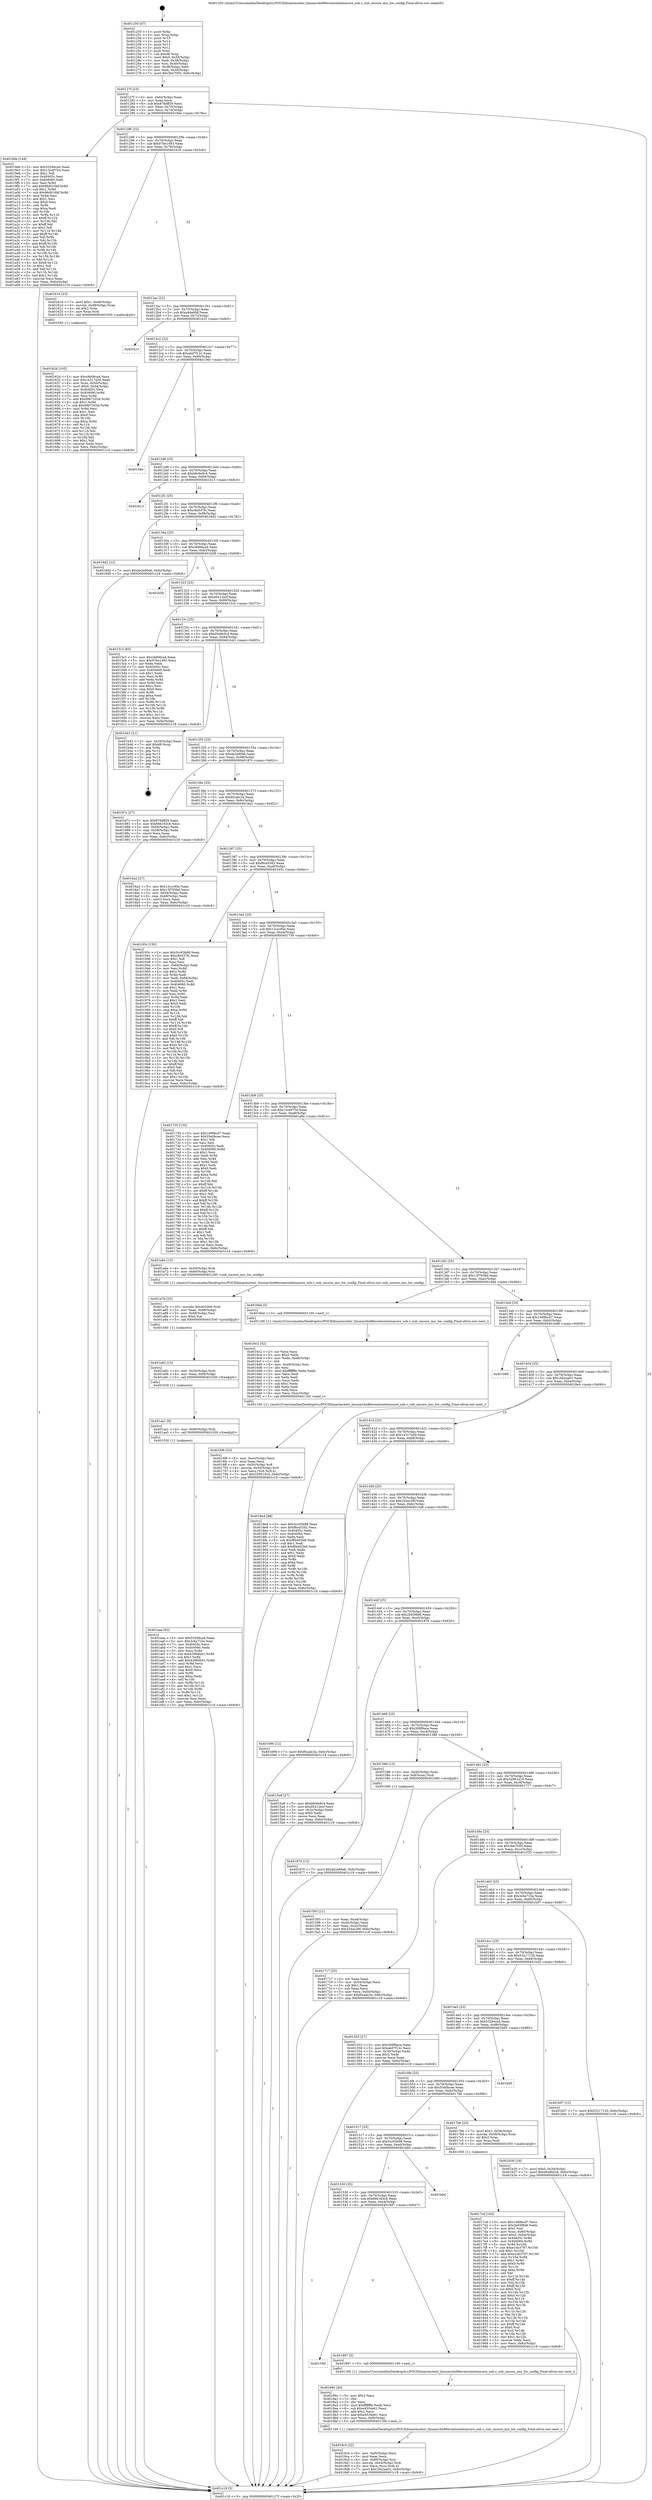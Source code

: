 digraph "0x401250" {
  label = "0x401250 (/mnt/c/Users/mathe/Desktop/tcc/POCII/binaries/extr_linuxarchx86eventsinteluncore_snb.c_snb_uncore_imc_hw_config_Final-ollvm.out::main(0))"
  labelloc = "t"
  node[shape=record]

  Entry [label="",width=0.3,height=0.3,shape=circle,fillcolor=black,style=filled]
  "0x40127f" [label="{
     0x40127f [23]\l
     | [instrs]\l
     &nbsp;&nbsp;0x40127f \<+3\>: mov -0x6c(%rbp),%eax\l
     &nbsp;&nbsp;0x401282 \<+2\>: mov %eax,%ecx\l
     &nbsp;&nbsp;0x401284 \<+6\>: sub $0x878dff29,%ecx\l
     &nbsp;&nbsp;0x40128a \<+3\>: mov %eax,-0x70(%rbp)\l
     &nbsp;&nbsp;0x40128d \<+3\>: mov %ecx,-0x74(%rbp)\l
     &nbsp;&nbsp;0x401290 \<+6\>: je 00000000004019de \<main+0x78e\>\l
  }"]
  "0x4019de" [label="{
     0x4019de [144]\l
     | [instrs]\l
     &nbsp;&nbsp;0x4019de \<+5\>: mov $0x53294ca4,%eax\l
     &nbsp;&nbsp;0x4019e3 \<+5\>: mov $0x13ce9754,%ecx\l
     &nbsp;&nbsp;0x4019e8 \<+2\>: mov $0x1,%dl\l
     &nbsp;&nbsp;0x4019ea \<+7\>: mov 0x40405c,%esi\l
     &nbsp;&nbsp;0x4019f1 \<+7\>: mov 0x404060,%edi\l
     &nbsp;&nbsp;0x4019f8 \<+3\>: mov %esi,%r8d\l
     &nbsp;&nbsp;0x4019fb \<+7\>: add $0x96d016bf,%r8d\l
     &nbsp;&nbsp;0x401a02 \<+4\>: sub $0x1,%r8d\l
     &nbsp;&nbsp;0x401a06 \<+7\>: sub $0x96d016bf,%r8d\l
     &nbsp;&nbsp;0x401a0d \<+4\>: imul %r8d,%esi\l
     &nbsp;&nbsp;0x401a11 \<+3\>: and $0x1,%esi\l
     &nbsp;&nbsp;0x401a14 \<+3\>: cmp $0x0,%esi\l
     &nbsp;&nbsp;0x401a17 \<+4\>: sete %r9b\l
     &nbsp;&nbsp;0x401a1b \<+3\>: cmp $0xa,%edi\l
     &nbsp;&nbsp;0x401a1e \<+4\>: setl %r10b\l
     &nbsp;&nbsp;0x401a22 \<+3\>: mov %r9b,%r11b\l
     &nbsp;&nbsp;0x401a25 \<+4\>: xor $0xff,%r11b\l
     &nbsp;&nbsp;0x401a29 \<+3\>: mov %r10b,%bl\l
     &nbsp;&nbsp;0x401a2c \<+3\>: xor $0xff,%bl\l
     &nbsp;&nbsp;0x401a2f \<+3\>: xor $0x1,%dl\l
     &nbsp;&nbsp;0x401a32 \<+3\>: mov %r11b,%r14b\l
     &nbsp;&nbsp;0x401a35 \<+4\>: and $0xff,%r14b\l
     &nbsp;&nbsp;0x401a39 \<+3\>: and %dl,%r9b\l
     &nbsp;&nbsp;0x401a3c \<+3\>: mov %bl,%r15b\l
     &nbsp;&nbsp;0x401a3f \<+4\>: and $0xff,%r15b\l
     &nbsp;&nbsp;0x401a43 \<+3\>: and %dl,%r10b\l
     &nbsp;&nbsp;0x401a46 \<+3\>: or %r9b,%r14b\l
     &nbsp;&nbsp;0x401a49 \<+3\>: or %r10b,%r15b\l
     &nbsp;&nbsp;0x401a4c \<+3\>: xor %r15b,%r14b\l
     &nbsp;&nbsp;0x401a4f \<+3\>: or %bl,%r11b\l
     &nbsp;&nbsp;0x401a52 \<+4\>: xor $0xff,%r11b\l
     &nbsp;&nbsp;0x401a56 \<+3\>: or $0x1,%dl\l
     &nbsp;&nbsp;0x401a59 \<+3\>: and %dl,%r11b\l
     &nbsp;&nbsp;0x401a5c \<+3\>: or %r11b,%r14b\l
     &nbsp;&nbsp;0x401a5f \<+4\>: test $0x1,%r14b\l
     &nbsp;&nbsp;0x401a63 \<+3\>: cmovne %ecx,%eax\l
     &nbsp;&nbsp;0x401a66 \<+3\>: mov %eax,-0x6c(%rbp)\l
     &nbsp;&nbsp;0x401a69 \<+5\>: jmp 0000000000401c18 \<main+0x9c8\>\l
  }"]
  "0x401296" [label="{
     0x401296 [22]\l
     | [instrs]\l
     &nbsp;&nbsp;0x401296 \<+5\>: jmp 000000000040129b \<main+0x4b\>\l
     &nbsp;&nbsp;0x40129b \<+3\>: mov -0x70(%rbp),%eax\l
     &nbsp;&nbsp;0x40129e \<+5\>: sub $0x97be1493,%eax\l
     &nbsp;&nbsp;0x4012a3 \<+3\>: mov %eax,-0x78(%rbp)\l
     &nbsp;&nbsp;0x4012a6 \<+6\>: je 0000000000401616 \<main+0x3c6\>\l
  }"]
  Exit [label="",width=0.3,height=0.3,shape=circle,fillcolor=black,style=filled,peripheries=2]
  "0x401616" [label="{
     0x401616 [23]\l
     | [instrs]\l
     &nbsp;&nbsp;0x401616 \<+7\>: movl $0x1,-0x48(%rbp)\l
     &nbsp;&nbsp;0x40161d \<+4\>: movslq -0x48(%rbp),%rax\l
     &nbsp;&nbsp;0x401621 \<+4\>: shl $0x2,%rax\l
     &nbsp;&nbsp;0x401625 \<+3\>: mov %rax,%rdi\l
     &nbsp;&nbsp;0x401628 \<+5\>: call 0000000000401050 \<malloc@plt\>\l
     | [calls]\l
     &nbsp;&nbsp;0x401050 \{1\} (unknown)\l
  }"]
  "0x4012ac" [label="{
     0x4012ac [22]\l
     | [instrs]\l
     &nbsp;&nbsp;0x4012ac \<+5\>: jmp 00000000004012b1 \<main+0x61\>\l
     &nbsp;&nbsp;0x4012b1 \<+3\>: mov -0x70(%rbp),%eax\l
     &nbsp;&nbsp;0x4012b4 \<+5\>: sub $0xa4da6f4f,%eax\l
     &nbsp;&nbsp;0x4012b9 \<+3\>: mov %eax,-0x7c(%rbp)\l
     &nbsp;&nbsp;0x4012bc \<+6\>: je 0000000000401b1f \<main+0x8cf\>\l
  }"]
  "0x401aaa" [label="{
     0x401aaa [93]\l
     | [instrs]\l
     &nbsp;&nbsp;0x401aaa \<+5\>: mov $0x53294ca4,%eax\l
     &nbsp;&nbsp;0x401aaf \<+5\>: mov $0x3c6a710a,%esi\l
     &nbsp;&nbsp;0x401ab4 \<+7\>: mov 0x40405c,%ecx\l
     &nbsp;&nbsp;0x401abb \<+7\>: mov 0x404060,%edx\l
     &nbsp;&nbsp;0x401ac2 \<+3\>: mov %ecx,%r8d\l
     &nbsp;&nbsp;0x401ac5 \<+7\>: sub $0x43994b41,%r8d\l
     &nbsp;&nbsp;0x401acc \<+4\>: sub $0x1,%r8d\l
     &nbsp;&nbsp;0x401ad0 \<+7\>: add $0x43994b41,%r8d\l
     &nbsp;&nbsp;0x401ad7 \<+4\>: imul %r8d,%ecx\l
     &nbsp;&nbsp;0x401adb \<+3\>: and $0x1,%ecx\l
     &nbsp;&nbsp;0x401ade \<+3\>: cmp $0x0,%ecx\l
     &nbsp;&nbsp;0x401ae1 \<+4\>: sete %r9b\l
     &nbsp;&nbsp;0x401ae5 \<+3\>: cmp $0xa,%edx\l
     &nbsp;&nbsp;0x401ae8 \<+4\>: setl %r10b\l
     &nbsp;&nbsp;0x401aec \<+3\>: mov %r9b,%r11b\l
     &nbsp;&nbsp;0x401aef \<+3\>: and %r10b,%r11b\l
     &nbsp;&nbsp;0x401af2 \<+3\>: xor %r10b,%r9b\l
     &nbsp;&nbsp;0x401af5 \<+3\>: or %r9b,%r11b\l
     &nbsp;&nbsp;0x401af8 \<+4\>: test $0x1,%r11b\l
     &nbsp;&nbsp;0x401afc \<+3\>: cmovne %esi,%eax\l
     &nbsp;&nbsp;0x401aff \<+3\>: mov %eax,-0x6c(%rbp)\l
     &nbsp;&nbsp;0x401b02 \<+5\>: jmp 0000000000401c18 \<main+0x9c8\>\l
  }"]
  "0x401b1f" [label="{
     0x401b1f\l
  }", style=dashed]
  "0x4012c2" [label="{
     0x4012c2 [22]\l
     | [instrs]\l
     &nbsp;&nbsp;0x4012c2 \<+5\>: jmp 00000000004012c7 \<main+0x77\>\l
     &nbsp;&nbsp;0x4012c7 \<+3\>: mov -0x70(%rbp),%eax\l
     &nbsp;&nbsp;0x4012ca \<+5\>: sub $0xabd7f12c,%eax\l
     &nbsp;&nbsp;0x4012cf \<+3\>: mov %eax,-0x80(%rbp)\l
     &nbsp;&nbsp;0x4012d2 \<+6\>: je 000000000040156e \<main+0x31e\>\l
  }"]
  "0x401aa1" [label="{
     0x401aa1 [9]\l
     | [instrs]\l
     &nbsp;&nbsp;0x401aa1 \<+4\>: mov -0x60(%rbp),%rdi\l
     &nbsp;&nbsp;0x401aa5 \<+5\>: call 0000000000401030 \<free@plt\>\l
     | [calls]\l
     &nbsp;&nbsp;0x401030 \{1\} (unknown)\l
  }"]
  "0x40156e" [label="{
     0x40156e\l
  }", style=dashed]
  "0x4012d8" [label="{
     0x4012d8 [25]\l
     | [instrs]\l
     &nbsp;&nbsp;0x4012d8 \<+5\>: jmp 00000000004012dd \<main+0x8d\>\l
     &nbsp;&nbsp;0x4012dd \<+3\>: mov -0x70(%rbp),%eax\l
     &nbsp;&nbsp;0x4012e0 \<+5\>: sub $0xb8c6e9c4,%eax\l
     &nbsp;&nbsp;0x4012e5 \<+6\>: mov %eax,-0x84(%rbp)\l
     &nbsp;&nbsp;0x4012eb \<+6\>: je 0000000000401b13 \<main+0x8c3\>\l
  }"]
  "0x401a92" [label="{
     0x401a92 [15]\l
     | [instrs]\l
     &nbsp;&nbsp;0x401a92 \<+4\>: mov -0x50(%rbp),%rdi\l
     &nbsp;&nbsp;0x401a96 \<+6\>: mov %eax,-0xf4(%rbp)\l
     &nbsp;&nbsp;0x401a9c \<+5\>: call 0000000000401030 \<free@plt\>\l
     | [calls]\l
     &nbsp;&nbsp;0x401030 \{1\} (unknown)\l
  }"]
  "0x401b13" [label="{
     0x401b13\l
  }", style=dashed]
  "0x4012f1" [label="{
     0x4012f1 [25]\l
     | [instrs]\l
     &nbsp;&nbsp;0x4012f1 \<+5\>: jmp 00000000004012f6 \<main+0xa6\>\l
     &nbsp;&nbsp;0x4012f6 \<+3\>: mov -0x70(%rbp),%eax\l
     &nbsp;&nbsp;0x4012f9 \<+5\>: sub $0xc8a537fc,%eax\l
     &nbsp;&nbsp;0x4012fe \<+6\>: mov %eax,-0x88(%rbp)\l
     &nbsp;&nbsp;0x401304 \<+6\>: je 00000000004019d2 \<main+0x782\>\l
  }"]
  "0x401a7b" [label="{
     0x401a7b [23]\l
     | [instrs]\l
     &nbsp;&nbsp;0x401a7b \<+10\>: movabs $0x4020b6,%rdi\l
     &nbsp;&nbsp;0x401a85 \<+3\>: mov %eax,-0x68(%rbp)\l
     &nbsp;&nbsp;0x401a88 \<+3\>: mov -0x68(%rbp),%esi\l
     &nbsp;&nbsp;0x401a8b \<+2\>: mov $0x0,%al\l
     &nbsp;&nbsp;0x401a8d \<+5\>: call 0000000000401040 \<printf@plt\>\l
     | [calls]\l
     &nbsp;&nbsp;0x401040 \{1\} (unknown)\l
  }"]
  "0x4019d2" [label="{
     0x4019d2 [12]\l
     | [instrs]\l
     &nbsp;&nbsp;0x4019d2 \<+7\>: movl $0xde2e80e6,-0x6c(%rbp)\l
     &nbsp;&nbsp;0x4019d9 \<+5\>: jmp 0000000000401c18 \<main+0x9c8\>\l
  }"]
  "0x40130a" [label="{
     0x40130a [25]\l
     | [instrs]\l
     &nbsp;&nbsp;0x40130a \<+5\>: jmp 000000000040130f \<main+0xbf\>\l
     &nbsp;&nbsp;0x40130f \<+3\>: mov -0x70(%rbp),%eax\l
     &nbsp;&nbsp;0x401312 \<+5\>: sub $0xc9d06ca4,%eax\l
     &nbsp;&nbsp;0x401317 \<+6\>: mov %eax,-0x8c(%rbp)\l
     &nbsp;&nbsp;0x40131d \<+6\>: je 0000000000401b58 \<main+0x908\>\l
  }"]
  "0x4018c4" [label="{
     0x4018c4 [32]\l
     | [instrs]\l
     &nbsp;&nbsp;0x4018c4 \<+6\>: mov -0xf0(%rbp),%ecx\l
     &nbsp;&nbsp;0x4018ca \<+3\>: imul %eax,%ecx\l
     &nbsp;&nbsp;0x4018cd \<+4\>: mov -0x60(%rbp),%rsi\l
     &nbsp;&nbsp;0x4018d1 \<+4\>: movslq -0x64(%rbp),%rdi\l
     &nbsp;&nbsp;0x4018d5 \<+3\>: mov %ecx,(%rsi,%rdi,4)\l
     &nbsp;&nbsp;0x4018d8 \<+7\>: movl $0x1bb2aa01,-0x6c(%rbp)\l
     &nbsp;&nbsp;0x4018df \<+5\>: jmp 0000000000401c18 \<main+0x9c8\>\l
  }"]
  "0x401b58" [label="{
     0x401b58\l
  }", style=dashed]
  "0x401323" [label="{
     0x401323 [25]\l
     | [instrs]\l
     &nbsp;&nbsp;0x401323 \<+5\>: jmp 0000000000401328 \<main+0xd8\>\l
     &nbsp;&nbsp;0x401328 \<+3\>: mov -0x70(%rbp),%eax\l
     &nbsp;&nbsp;0x40132b \<+5\>: sub $0xd5412ecf,%eax\l
     &nbsp;&nbsp;0x401330 \<+6\>: mov %eax,-0x90(%rbp)\l
     &nbsp;&nbsp;0x401336 \<+6\>: je 00000000004015c3 \<main+0x373\>\l
  }"]
  "0x40189c" [label="{
     0x40189c [40]\l
     | [instrs]\l
     &nbsp;&nbsp;0x40189c \<+5\>: mov $0x2,%ecx\l
     &nbsp;&nbsp;0x4018a1 \<+1\>: cltd\l
     &nbsp;&nbsp;0x4018a2 \<+2\>: idiv %ecx\l
     &nbsp;&nbsp;0x4018a4 \<+6\>: imul $0xfffffffe,%edx,%ecx\l
     &nbsp;&nbsp;0x4018aa \<+6\>: sub $0xe4534e61,%ecx\l
     &nbsp;&nbsp;0x4018b0 \<+3\>: add $0x1,%ecx\l
     &nbsp;&nbsp;0x4018b3 \<+6\>: add $0xe4534e61,%ecx\l
     &nbsp;&nbsp;0x4018b9 \<+6\>: mov %ecx,-0xf0(%rbp)\l
     &nbsp;&nbsp;0x4018bf \<+5\>: call 0000000000401160 \<next_i\>\l
     | [calls]\l
     &nbsp;&nbsp;0x401160 \{1\} (/mnt/c/Users/mathe/Desktop/tcc/POCII/binaries/extr_linuxarchx86eventsinteluncore_snb.c_snb_uncore_imc_hw_config_Final-ollvm.out::next_i)\l
  }"]
  "0x4015c3" [label="{
     0x4015c3 [83]\l
     | [instrs]\l
     &nbsp;&nbsp;0x4015c3 \<+5\>: mov $0xc9d06ca4,%eax\l
     &nbsp;&nbsp;0x4015c8 \<+5\>: mov $0x97be1493,%ecx\l
     &nbsp;&nbsp;0x4015cd \<+2\>: xor %edx,%edx\l
     &nbsp;&nbsp;0x4015cf \<+7\>: mov 0x40405c,%esi\l
     &nbsp;&nbsp;0x4015d6 \<+7\>: mov 0x404060,%edi\l
     &nbsp;&nbsp;0x4015dd \<+3\>: sub $0x1,%edx\l
     &nbsp;&nbsp;0x4015e0 \<+3\>: mov %esi,%r8d\l
     &nbsp;&nbsp;0x4015e3 \<+3\>: add %edx,%r8d\l
     &nbsp;&nbsp;0x4015e6 \<+4\>: imul %r8d,%esi\l
     &nbsp;&nbsp;0x4015ea \<+3\>: and $0x1,%esi\l
     &nbsp;&nbsp;0x4015ed \<+3\>: cmp $0x0,%esi\l
     &nbsp;&nbsp;0x4015f0 \<+4\>: sete %r9b\l
     &nbsp;&nbsp;0x4015f4 \<+3\>: cmp $0xa,%edi\l
     &nbsp;&nbsp;0x4015f7 \<+4\>: setl %r10b\l
     &nbsp;&nbsp;0x4015fb \<+3\>: mov %r9b,%r11b\l
     &nbsp;&nbsp;0x4015fe \<+3\>: and %r10b,%r11b\l
     &nbsp;&nbsp;0x401601 \<+3\>: xor %r10b,%r9b\l
     &nbsp;&nbsp;0x401604 \<+3\>: or %r9b,%r11b\l
     &nbsp;&nbsp;0x401607 \<+4\>: test $0x1,%r11b\l
     &nbsp;&nbsp;0x40160b \<+3\>: cmovne %ecx,%eax\l
     &nbsp;&nbsp;0x40160e \<+3\>: mov %eax,-0x6c(%rbp)\l
     &nbsp;&nbsp;0x401611 \<+5\>: jmp 0000000000401c18 \<main+0x9c8\>\l
  }"]
  "0x40133c" [label="{
     0x40133c [25]\l
     | [instrs]\l
     &nbsp;&nbsp;0x40133c \<+5\>: jmp 0000000000401341 \<main+0xf1\>\l
     &nbsp;&nbsp;0x401341 \<+3\>: mov -0x70(%rbp),%eax\l
     &nbsp;&nbsp;0x401344 \<+5\>: sub $0xd5e8b5cd,%eax\l
     &nbsp;&nbsp;0x401349 \<+6\>: mov %eax,-0x94(%rbp)\l
     &nbsp;&nbsp;0x40134f \<+6\>: je 0000000000401b43 \<main+0x8f3\>\l
  }"]
  "0x401549" [label="{
     0x401549\l
  }", style=dashed]
  "0x401b43" [label="{
     0x401b43 [21]\l
     | [instrs]\l
     &nbsp;&nbsp;0x401b43 \<+3\>: mov -0x34(%rbp),%eax\l
     &nbsp;&nbsp;0x401b46 \<+7\>: add $0xd8,%rsp\l
     &nbsp;&nbsp;0x401b4d \<+1\>: pop %rbx\l
     &nbsp;&nbsp;0x401b4e \<+2\>: pop %r12\l
     &nbsp;&nbsp;0x401b50 \<+2\>: pop %r13\l
     &nbsp;&nbsp;0x401b52 \<+2\>: pop %r14\l
     &nbsp;&nbsp;0x401b54 \<+2\>: pop %r15\l
     &nbsp;&nbsp;0x401b56 \<+1\>: pop %rbp\l
     &nbsp;&nbsp;0x401b57 \<+1\>: ret\l
  }"]
  "0x401355" [label="{
     0x401355 [25]\l
     | [instrs]\l
     &nbsp;&nbsp;0x401355 \<+5\>: jmp 000000000040135a \<main+0x10a\>\l
     &nbsp;&nbsp;0x40135a \<+3\>: mov -0x70(%rbp),%eax\l
     &nbsp;&nbsp;0x40135d \<+5\>: sub $0xde2e80e6,%eax\l
     &nbsp;&nbsp;0x401362 \<+6\>: mov %eax,-0x98(%rbp)\l
     &nbsp;&nbsp;0x401368 \<+6\>: je 000000000040187c \<main+0x62c\>\l
  }"]
  "0x401897" [label="{
     0x401897 [5]\l
     | [instrs]\l
     &nbsp;&nbsp;0x401897 \<+5\>: call 0000000000401160 \<next_i\>\l
     | [calls]\l
     &nbsp;&nbsp;0x401160 \{1\} (/mnt/c/Users/mathe/Desktop/tcc/POCII/binaries/extr_linuxarchx86eventsinteluncore_snb.c_snb_uncore_imc_hw_config_Final-ollvm.out::next_i)\l
  }"]
  "0x40187c" [label="{
     0x40187c [27]\l
     | [instrs]\l
     &nbsp;&nbsp;0x40187c \<+5\>: mov $0x878dff29,%eax\l
     &nbsp;&nbsp;0x401881 \<+5\>: mov $0x66b163c8,%ecx\l
     &nbsp;&nbsp;0x401886 \<+3\>: mov -0x64(%rbp),%edx\l
     &nbsp;&nbsp;0x401889 \<+3\>: cmp -0x58(%rbp),%edx\l
     &nbsp;&nbsp;0x40188c \<+3\>: cmovl %ecx,%eax\l
     &nbsp;&nbsp;0x40188f \<+3\>: mov %eax,-0x6c(%rbp)\l
     &nbsp;&nbsp;0x401892 \<+5\>: jmp 0000000000401c18 \<main+0x9c8\>\l
  }"]
  "0x40136e" [label="{
     0x40136e [25]\l
     | [instrs]\l
     &nbsp;&nbsp;0x40136e \<+5\>: jmp 0000000000401373 \<main+0x123\>\l
     &nbsp;&nbsp;0x401373 \<+3\>: mov -0x70(%rbp),%eax\l
     &nbsp;&nbsp;0x401376 \<+5\>: sub $0xf0cadc3a,%eax\l
     &nbsp;&nbsp;0x40137b \<+6\>: mov %eax,-0x9c(%rbp)\l
     &nbsp;&nbsp;0x401381 \<+6\>: je 00000000004016a2 \<main+0x452\>\l
  }"]
  "0x401530" [label="{
     0x401530 [25]\l
     | [instrs]\l
     &nbsp;&nbsp;0x401530 \<+5\>: jmp 0000000000401535 \<main+0x2e5\>\l
     &nbsp;&nbsp;0x401535 \<+3\>: mov -0x70(%rbp),%eax\l
     &nbsp;&nbsp;0x401538 \<+5\>: sub $0x66b163c8,%eax\l
     &nbsp;&nbsp;0x40153d \<+6\>: mov %eax,-0xe4(%rbp)\l
     &nbsp;&nbsp;0x401543 \<+6\>: je 0000000000401897 \<main+0x647\>\l
  }"]
  "0x4016a2" [label="{
     0x4016a2 [27]\l
     | [instrs]\l
     &nbsp;&nbsp;0x4016a2 \<+5\>: mov $0x12ccc95e,%eax\l
     &nbsp;&nbsp;0x4016a7 \<+5\>: mov $0x13f793bd,%ecx\l
     &nbsp;&nbsp;0x4016ac \<+3\>: mov -0x54(%rbp),%edx\l
     &nbsp;&nbsp;0x4016af \<+3\>: cmp -0x48(%rbp),%edx\l
     &nbsp;&nbsp;0x4016b2 \<+3\>: cmovl %ecx,%eax\l
     &nbsp;&nbsp;0x4016b5 \<+3\>: mov %eax,-0x6c(%rbp)\l
     &nbsp;&nbsp;0x4016b8 \<+5\>: jmp 0000000000401c18 \<main+0x9c8\>\l
  }"]
  "0x401387" [label="{
     0x401387 [25]\l
     | [instrs]\l
     &nbsp;&nbsp;0x401387 \<+5\>: jmp 000000000040138c \<main+0x13c\>\l
     &nbsp;&nbsp;0x40138c \<+3\>: mov -0x70(%rbp),%eax\l
     &nbsp;&nbsp;0x40138f \<+5\>: sub $0xf6ca5262,%eax\l
     &nbsp;&nbsp;0x401394 \<+6\>: mov %eax,-0xa0(%rbp)\l
     &nbsp;&nbsp;0x40139a \<+6\>: je 000000000040193c \<main+0x6ec\>\l
  }"]
  "0x401bb4" [label="{
     0x401bb4\l
  }", style=dashed]
  "0x40193c" [label="{
     0x40193c [150]\l
     | [instrs]\l
     &nbsp;&nbsp;0x40193c \<+5\>: mov $0x5cc03b98,%eax\l
     &nbsp;&nbsp;0x401941 \<+5\>: mov $0xc8a537fc,%ecx\l
     &nbsp;&nbsp;0x401946 \<+2\>: mov $0x1,%dl\l
     &nbsp;&nbsp;0x401948 \<+2\>: xor %esi,%esi\l
     &nbsp;&nbsp;0x40194a \<+3\>: mov -0x64(%rbp),%edi\l
     &nbsp;&nbsp;0x40194d \<+3\>: mov %esi,%r8d\l
     &nbsp;&nbsp;0x401950 \<+4\>: sub $0x1,%r8d\l
     &nbsp;&nbsp;0x401954 \<+3\>: sub %r8d,%edi\l
     &nbsp;&nbsp;0x401957 \<+3\>: mov %edi,-0x64(%rbp)\l
     &nbsp;&nbsp;0x40195a \<+7\>: mov 0x40405c,%edi\l
     &nbsp;&nbsp;0x401961 \<+8\>: mov 0x404060,%r8d\l
     &nbsp;&nbsp;0x401969 \<+3\>: sub $0x1,%esi\l
     &nbsp;&nbsp;0x40196c \<+3\>: mov %edi,%r9d\l
     &nbsp;&nbsp;0x40196f \<+3\>: add %esi,%r9d\l
     &nbsp;&nbsp;0x401972 \<+4\>: imul %r9d,%edi\l
     &nbsp;&nbsp;0x401976 \<+3\>: and $0x1,%edi\l
     &nbsp;&nbsp;0x401979 \<+3\>: cmp $0x0,%edi\l
     &nbsp;&nbsp;0x40197c \<+4\>: sete %r10b\l
     &nbsp;&nbsp;0x401980 \<+4\>: cmp $0xa,%r8d\l
     &nbsp;&nbsp;0x401984 \<+4\>: setl %r11b\l
     &nbsp;&nbsp;0x401988 \<+3\>: mov %r10b,%bl\l
     &nbsp;&nbsp;0x40198b \<+3\>: xor $0xff,%bl\l
     &nbsp;&nbsp;0x40198e \<+3\>: mov %r11b,%r14b\l
     &nbsp;&nbsp;0x401991 \<+4\>: xor $0xff,%r14b\l
     &nbsp;&nbsp;0x401995 \<+3\>: xor $0x0,%dl\l
     &nbsp;&nbsp;0x401998 \<+3\>: mov %bl,%r15b\l
     &nbsp;&nbsp;0x40199b \<+4\>: and $0x0,%r15b\l
     &nbsp;&nbsp;0x40199f \<+3\>: and %dl,%r10b\l
     &nbsp;&nbsp;0x4019a2 \<+3\>: mov %r14b,%r12b\l
     &nbsp;&nbsp;0x4019a5 \<+4\>: and $0x0,%r12b\l
     &nbsp;&nbsp;0x4019a9 \<+3\>: and %dl,%r11b\l
     &nbsp;&nbsp;0x4019ac \<+3\>: or %r10b,%r15b\l
     &nbsp;&nbsp;0x4019af \<+3\>: or %r11b,%r12b\l
     &nbsp;&nbsp;0x4019b2 \<+3\>: xor %r12b,%r15b\l
     &nbsp;&nbsp;0x4019b5 \<+3\>: or %r14b,%bl\l
     &nbsp;&nbsp;0x4019b8 \<+3\>: xor $0xff,%bl\l
     &nbsp;&nbsp;0x4019bb \<+3\>: or $0x0,%dl\l
     &nbsp;&nbsp;0x4019be \<+2\>: and %dl,%bl\l
     &nbsp;&nbsp;0x4019c0 \<+3\>: or %bl,%r15b\l
     &nbsp;&nbsp;0x4019c3 \<+4\>: test $0x1,%r15b\l
     &nbsp;&nbsp;0x4019c7 \<+3\>: cmovne %ecx,%eax\l
     &nbsp;&nbsp;0x4019ca \<+3\>: mov %eax,-0x6c(%rbp)\l
     &nbsp;&nbsp;0x4019cd \<+5\>: jmp 0000000000401c18 \<main+0x9c8\>\l
  }"]
  "0x4013a0" [label="{
     0x4013a0 [25]\l
     | [instrs]\l
     &nbsp;&nbsp;0x4013a0 \<+5\>: jmp 00000000004013a5 \<main+0x155\>\l
     &nbsp;&nbsp;0x4013a5 \<+3\>: mov -0x70(%rbp),%eax\l
     &nbsp;&nbsp;0x4013a8 \<+5\>: sub $0x12ccc95e,%eax\l
     &nbsp;&nbsp;0x4013ad \<+6\>: mov %eax,-0xa4(%rbp)\l
     &nbsp;&nbsp;0x4013b3 \<+6\>: je 0000000000401730 \<main+0x4e0\>\l
  }"]
  "0x4017cd" [label="{
     0x4017cd [163]\l
     | [instrs]\l
     &nbsp;&nbsp;0x4017cd \<+5\>: mov $0x1499bcd7,%ecx\l
     &nbsp;&nbsp;0x4017d2 \<+5\>: mov $0x2b93f9d6,%edx\l
     &nbsp;&nbsp;0x4017d7 \<+3\>: mov $0x1,%sil\l
     &nbsp;&nbsp;0x4017da \<+4\>: mov %rax,-0x60(%rbp)\l
     &nbsp;&nbsp;0x4017de \<+7\>: movl $0x0,-0x64(%rbp)\l
     &nbsp;&nbsp;0x4017e5 \<+8\>: mov 0x40405c,%r8d\l
     &nbsp;&nbsp;0x4017ed \<+8\>: mov 0x404060,%r9d\l
     &nbsp;&nbsp;0x4017f5 \<+3\>: mov %r8d,%r10d\l
     &nbsp;&nbsp;0x4017f8 \<+7\>: sub $0xe1eb3797,%r10d\l
     &nbsp;&nbsp;0x4017ff \<+4\>: sub $0x1,%r10d\l
     &nbsp;&nbsp;0x401803 \<+7\>: add $0xe1eb3797,%r10d\l
     &nbsp;&nbsp;0x40180a \<+4\>: imul %r10d,%r8d\l
     &nbsp;&nbsp;0x40180e \<+4\>: and $0x1,%r8d\l
     &nbsp;&nbsp;0x401812 \<+4\>: cmp $0x0,%r8d\l
     &nbsp;&nbsp;0x401816 \<+4\>: sete %r11b\l
     &nbsp;&nbsp;0x40181a \<+4\>: cmp $0xa,%r9d\l
     &nbsp;&nbsp;0x40181e \<+3\>: setl %bl\l
     &nbsp;&nbsp;0x401821 \<+3\>: mov %r11b,%r14b\l
     &nbsp;&nbsp;0x401824 \<+4\>: xor $0xff,%r14b\l
     &nbsp;&nbsp;0x401828 \<+3\>: mov %bl,%r15b\l
     &nbsp;&nbsp;0x40182b \<+4\>: xor $0xff,%r15b\l
     &nbsp;&nbsp;0x40182f \<+4\>: xor $0x0,%sil\l
     &nbsp;&nbsp;0x401833 \<+3\>: mov %r14b,%r12b\l
     &nbsp;&nbsp;0x401836 \<+4\>: and $0x0,%r12b\l
     &nbsp;&nbsp;0x40183a \<+3\>: and %sil,%r11b\l
     &nbsp;&nbsp;0x40183d \<+3\>: mov %r15b,%r13b\l
     &nbsp;&nbsp;0x401840 \<+4\>: and $0x0,%r13b\l
     &nbsp;&nbsp;0x401844 \<+3\>: and %sil,%bl\l
     &nbsp;&nbsp;0x401847 \<+3\>: or %r11b,%r12b\l
     &nbsp;&nbsp;0x40184a \<+3\>: or %bl,%r13b\l
     &nbsp;&nbsp;0x40184d \<+3\>: xor %r13b,%r12b\l
     &nbsp;&nbsp;0x401850 \<+3\>: or %r15b,%r14b\l
     &nbsp;&nbsp;0x401853 \<+4\>: xor $0xff,%r14b\l
     &nbsp;&nbsp;0x401857 \<+4\>: or $0x0,%sil\l
     &nbsp;&nbsp;0x40185b \<+3\>: and %sil,%r14b\l
     &nbsp;&nbsp;0x40185e \<+3\>: or %r14b,%r12b\l
     &nbsp;&nbsp;0x401861 \<+4\>: test $0x1,%r12b\l
     &nbsp;&nbsp;0x401865 \<+3\>: cmovne %edx,%ecx\l
     &nbsp;&nbsp;0x401868 \<+3\>: mov %ecx,-0x6c(%rbp)\l
     &nbsp;&nbsp;0x40186b \<+5\>: jmp 0000000000401c18 \<main+0x9c8\>\l
  }"]
  "0x401730" [label="{
     0x401730 [134]\l
     | [instrs]\l
     &nbsp;&nbsp;0x401730 \<+5\>: mov $0x1499bcd7,%eax\l
     &nbsp;&nbsp;0x401735 \<+5\>: mov $0x55e0bcee,%ecx\l
     &nbsp;&nbsp;0x40173a \<+2\>: mov $0x1,%dl\l
     &nbsp;&nbsp;0x40173c \<+2\>: xor %esi,%esi\l
     &nbsp;&nbsp;0x40173e \<+7\>: mov 0x40405c,%edi\l
     &nbsp;&nbsp;0x401745 \<+8\>: mov 0x404060,%r8d\l
     &nbsp;&nbsp;0x40174d \<+3\>: sub $0x1,%esi\l
     &nbsp;&nbsp;0x401750 \<+3\>: mov %edi,%r9d\l
     &nbsp;&nbsp;0x401753 \<+3\>: add %esi,%r9d\l
     &nbsp;&nbsp;0x401756 \<+4\>: imul %r9d,%edi\l
     &nbsp;&nbsp;0x40175a \<+3\>: and $0x1,%edi\l
     &nbsp;&nbsp;0x40175d \<+3\>: cmp $0x0,%edi\l
     &nbsp;&nbsp;0x401760 \<+4\>: sete %r10b\l
     &nbsp;&nbsp;0x401764 \<+4\>: cmp $0xa,%r8d\l
     &nbsp;&nbsp;0x401768 \<+4\>: setl %r11b\l
     &nbsp;&nbsp;0x40176c \<+3\>: mov %r10b,%bl\l
     &nbsp;&nbsp;0x40176f \<+3\>: xor $0xff,%bl\l
     &nbsp;&nbsp;0x401772 \<+3\>: mov %r11b,%r14b\l
     &nbsp;&nbsp;0x401775 \<+4\>: xor $0xff,%r14b\l
     &nbsp;&nbsp;0x401779 \<+3\>: xor $0x1,%dl\l
     &nbsp;&nbsp;0x40177c \<+3\>: mov %bl,%r15b\l
     &nbsp;&nbsp;0x40177f \<+4\>: and $0xff,%r15b\l
     &nbsp;&nbsp;0x401783 \<+3\>: and %dl,%r10b\l
     &nbsp;&nbsp;0x401786 \<+3\>: mov %r14b,%r12b\l
     &nbsp;&nbsp;0x401789 \<+4\>: and $0xff,%r12b\l
     &nbsp;&nbsp;0x40178d \<+3\>: and %dl,%r11b\l
     &nbsp;&nbsp;0x401790 \<+3\>: or %r10b,%r15b\l
     &nbsp;&nbsp;0x401793 \<+3\>: or %r11b,%r12b\l
     &nbsp;&nbsp;0x401796 \<+3\>: xor %r12b,%r15b\l
     &nbsp;&nbsp;0x401799 \<+3\>: or %r14b,%bl\l
     &nbsp;&nbsp;0x40179c \<+3\>: xor $0xff,%bl\l
     &nbsp;&nbsp;0x40179f \<+3\>: or $0x1,%dl\l
     &nbsp;&nbsp;0x4017a2 \<+2\>: and %dl,%bl\l
     &nbsp;&nbsp;0x4017a4 \<+3\>: or %bl,%r15b\l
     &nbsp;&nbsp;0x4017a7 \<+4\>: test $0x1,%r15b\l
     &nbsp;&nbsp;0x4017ab \<+3\>: cmovne %ecx,%eax\l
     &nbsp;&nbsp;0x4017ae \<+3\>: mov %eax,-0x6c(%rbp)\l
     &nbsp;&nbsp;0x4017b1 \<+5\>: jmp 0000000000401c18 \<main+0x9c8\>\l
  }"]
  "0x4013b9" [label="{
     0x4013b9 [25]\l
     | [instrs]\l
     &nbsp;&nbsp;0x4013b9 \<+5\>: jmp 00000000004013be \<main+0x16e\>\l
     &nbsp;&nbsp;0x4013be \<+3\>: mov -0x70(%rbp),%eax\l
     &nbsp;&nbsp;0x4013c1 \<+5\>: sub $0x13ce9754,%eax\l
     &nbsp;&nbsp;0x4013c6 \<+6\>: mov %eax,-0xa8(%rbp)\l
     &nbsp;&nbsp;0x4013cc \<+6\>: je 0000000000401a6e \<main+0x81e\>\l
  }"]
  "0x401517" [label="{
     0x401517 [25]\l
     | [instrs]\l
     &nbsp;&nbsp;0x401517 \<+5\>: jmp 000000000040151c \<main+0x2cc\>\l
     &nbsp;&nbsp;0x40151c \<+3\>: mov -0x70(%rbp),%eax\l
     &nbsp;&nbsp;0x40151f \<+5\>: sub $0x5cc03b98,%eax\l
     &nbsp;&nbsp;0x401524 \<+6\>: mov %eax,-0xe0(%rbp)\l
     &nbsp;&nbsp;0x40152a \<+6\>: je 0000000000401bb4 \<main+0x964\>\l
  }"]
  "0x401a6e" [label="{
     0x401a6e [13]\l
     | [instrs]\l
     &nbsp;&nbsp;0x401a6e \<+4\>: mov -0x50(%rbp),%rdi\l
     &nbsp;&nbsp;0x401a72 \<+4\>: mov -0x60(%rbp),%rsi\l
     &nbsp;&nbsp;0x401a76 \<+5\>: call 0000000000401240 \<snb_uncore_imc_hw_config\>\l
     | [calls]\l
     &nbsp;&nbsp;0x401240 \{1\} (/mnt/c/Users/mathe/Desktop/tcc/POCII/binaries/extr_linuxarchx86eventsinteluncore_snb.c_snb_uncore_imc_hw_config_Final-ollvm.out::snb_uncore_imc_hw_config)\l
  }"]
  "0x4013d2" [label="{
     0x4013d2 [25]\l
     | [instrs]\l
     &nbsp;&nbsp;0x4013d2 \<+5\>: jmp 00000000004013d7 \<main+0x187\>\l
     &nbsp;&nbsp;0x4013d7 \<+3\>: mov -0x70(%rbp),%eax\l
     &nbsp;&nbsp;0x4013da \<+5\>: sub $0x13f793bd,%eax\l
     &nbsp;&nbsp;0x4013df \<+6\>: mov %eax,-0xac(%rbp)\l
     &nbsp;&nbsp;0x4013e5 \<+6\>: je 00000000004016bd \<main+0x46d\>\l
  }"]
  "0x4017b6" [label="{
     0x4017b6 [23]\l
     | [instrs]\l
     &nbsp;&nbsp;0x4017b6 \<+7\>: movl $0x1,-0x58(%rbp)\l
     &nbsp;&nbsp;0x4017bd \<+4\>: movslq -0x58(%rbp),%rax\l
     &nbsp;&nbsp;0x4017c1 \<+4\>: shl $0x2,%rax\l
     &nbsp;&nbsp;0x4017c5 \<+3\>: mov %rax,%rdi\l
     &nbsp;&nbsp;0x4017c8 \<+5\>: call 0000000000401050 \<malloc@plt\>\l
     | [calls]\l
     &nbsp;&nbsp;0x401050 \{1\} (unknown)\l
  }"]
  "0x4016bd" [label="{
     0x4016bd [5]\l
     | [instrs]\l
     &nbsp;&nbsp;0x4016bd \<+5\>: call 0000000000401160 \<next_i\>\l
     | [calls]\l
     &nbsp;&nbsp;0x401160 \{1\} (/mnt/c/Users/mathe/Desktop/tcc/POCII/binaries/extr_linuxarchx86eventsinteluncore_snb.c_snb_uncore_imc_hw_config_Final-ollvm.out::next_i)\l
  }"]
  "0x4013eb" [label="{
     0x4013eb [25]\l
     | [instrs]\l
     &nbsp;&nbsp;0x4013eb \<+5\>: jmp 00000000004013f0 \<main+0x1a0\>\l
     &nbsp;&nbsp;0x4013f0 \<+3\>: mov -0x70(%rbp),%eax\l
     &nbsp;&nbsp;0x4013f3 \<+5\>: sub $0x1499bcd7,%eax\l
     &nbsp;&nbsp;0x4013f8 \<+6\>: mov %eax,-0xb0(%rbp)\l
     &nbsp;&nbsp;0x4013fe \<+6\>: je 0000000000401b86 \<main+0x936\>\l
  }"]
  "0x4014fe" [label="{
     0x4014fe [25]\l
     | [instrs]\l
     &nbsp;&nbsp;0x4014fe \<+5\>: jmp 0000000000401503 \<main+0x2b3\>\l
     &nbsp;&nbsp;0x401503 \<+3\>: mov -0x70(%rbp),%eax\l
     &nbsp;&nbsp;0x401506 \<+5\>: sub $0x55e0bcee,%eax\l
     &nbsp;&nbsp;0x40150b \<+6\>: mov %eax,-0xdc(%rbp)\l
     &nbsp;&nbsp;0x401511 \<+6\>: je 00000000004017b6 \<main+0x566\>\l
  }"]
  "0x401b86" [label="{
     0x401b86\l
  }", style=dashed]
  "0x401404" [label="{
     0x401404 [25]\l
     | [instrs]\l
     &nbsp;&nbsp;0x401404 \<+5\>: jmp 0000000000401409 \<main+0x1b9\>\l
     &nbsp;&nbsp;0x401409 \<+3\>: mov -0x70(%rbp),%eax\l
     &nbsp;&nbsp;0x40140c \<+5\>: sub $0x1bb2aa01,%eax\l
     &nbsp;&nbsp;0x401411 \<+6\>: mov %eax,-0xb4(%rbp)\l
     &nbsp;&nbsp;0x401417 \<+6\>: je 00000000004018e4 \<main+0x694\>\l
  }"]
  "0x401bd5" [label="{
     0x401bd5\l
  }", style=dashed]
  "0x4018e4" [label="{
     0x4018e4 [88]\l
     | [instrs]\l
     &nbsp;&nbsp;0x4018e4 \<+5\>: mov $0x5cc03b98,%eax\l
     &nbsp;&nbsp;0x4018e9 \<+5\>: mov $0xf6ca5262,%ecx\l
     &nbsp;&nbsp;0x4018ee \<+7\>: mov 0x40405c,%edx\l
     &nbsp;&nbsp;0x4018f5 \<+7\>: mov 0x404060,%esi\l
     &nbsp;&nbsp;0x4018fc \<+2\>: mov %edx,%edi\l
     &nbsp;&nbsp;0x4018fe \<+6\>: sub $0xf6b402b8,%edi\l
     &nbsp;&nbsp;0x401904 \<+3\>: sub $0x1,%edi\l
     &nbsp;&nbsp;0x401907 \<+6\>: add $0xf6b402b8,%edi\l
     &nbsp;&nbsp;0x40190d \<+3\>: imul %edi,%edx\l
     &nbsp;&nbsp;0x401910 \<+3\>: and $0x1,%edx\l
     &nbsp;&nbsp;0x401913 \<+3\>: cmp $0x0,%edx\l
     &nbsp;&nbsp;0x401916 \<+4\>: sete %r8b\l
     &nbsp;&nbsp;0x40191a \<+3\>: cmp $0xa,%esi\l
     &nbsp;&nbsp;0x40191d \<+4\>: setl %r9b\l
     &nbsp;&nbsp;0x401921 \<+3\>: mov %r8b,%r10b\l
     &nbsp;&nbsp;0x401924 \<+3\>: and %r9b,%r10b\l
     &nbsp;&nbsp;0x401927 \<+3\>: xor %r9b,%r8b\l
     &nbsp;&nbsp;0x40192a \<+3\>: or %r8b,%r10b\l
     &nbsp;&nbsp;0x40192d \<+4\>: test $0x1,%r10b\l
     &nbsp;&nbsp;0x401931 \<+3\>: cmovne %ecx,%eax\l
     &nbsp;&nbsp;0x401934 \<+3\>: mov %eax,-0x6c(%rbp)\l
     &nbsp;&nbsp;0x401937 \<+5\>: jmp 0000000000401c18 \<main+0x9c8\>\l
  }"]
  "0x40141d" [label="{
     0x40141d [25]\l
     | [instrs]\l
     &nbsp;&nbsp;0x40141d \<+5\>: jmp 0000000000401422 \<main+0x1d2\>\l
     &nbsp;&nbsp;0x401422 \<+3\>: mov -0x70(%rbp),%eax\l
     &nbsp;&nbsp;0x401425 \<+5\>: sub $0x1e317a29,%eax\l
     &nbsp;&nbsp;0x40142a \<+6\>: mov %eax,-0xb8(%rbp)\l
     &nbsp;&nbsp;0x401430 \<+6\>: je 0000000000401696 \<main+0x446\>\l
  }"]
  "0x4014e5" [label="{
     0x4014e5 [25]\l
     | [instrs]\l
     &nbsp;&nbsp;0x4014e5 \<+5\>: jmp 00000000004014ea \<main+0x29a\>\l
     &nbsp;&nbsp;0x4014ea \<+3\>: mov -0x70(%rbp),%eax\l
     &nbsp;&nbsp;0x4014ed \<+5\>: sub $0x53294ca4,%eax\l
     &nbsp;&nbsp;0x4014f2 \<+6\>: mov %eax,-0xd8(%rbp)\l
     &nbsp;&nbsp;0x4014f8 \<+6\>: je 0000000000401bd5 \<main+0x985\>\l
  }"]
  "0x401696" [label="{
     0x401696 [12]\l
     | [instrs]\l
     &nbsp;&nbsp;0x401696 \<+7\>: movl $0xf0cadc3a,-0x6c(%rbp)\l
     &nbsp;&nbsp;0x40169d \<+5\>: jmp 0000000000401c18 \<main+0x9c8\>\l
  }"]
  "0x401436" [label="{
     0x401436 [25]\l
     | [instrs]\l
     &nbsp;&nbsp;0x401436 \<+5\>: jmp 000000000040143b \<main+0x1eb\>\l
     &nbsp;&nbsp;0x40143b \<+3\>: mov -0x70(%rbp),%eax\l
     &nbsp;&nbsp;0x40143e \<+5\>: sub $0x254ac39f,%eax\l
     &nbsp;&nbsp;0x401443 \<+6\>: mov %eax,-0xbc(%rbp)\l
     &nbsp;&nbsp;0x401449 \<+6\>: je 00000000004015a8 \<main+0x358\>\l
  }"]
  "0x401b30" [label="{
     0x401b30 [19]\l
     | [instrs]\l
     &nbsp;&nbsp;0x401b30 \<+7\>: movl $0x0,-0x34(%rbp)\l
     &nbsp;&nbsp;0x401b37 \<+7\>: movl $0xd5e8b5cd,-0x6c(%rbp)\l
     &nbsp;&nbsp;0x401b3e \<+5\>: jmp 0000000000401c18 \<main+0x9c8\>\l
  }"]
  "0x4015a8" [label="{
     0x4015a8 [27]\l
     | [instrs]\l
     &nbsp;&nbsp;0x4015a8 \<+5\>: mov $0xb8c6e9c4,%eax\l
     &nbsp;&nbsp;0x4015ad \<+5\>: mov $0xd5412ecf,%ecx\l
     &nbsp;&nbsp;0x4015b2 \<+3\>: mov -0x2c(%rbp),%edx\l
     &nbsp;&nbsp;0x4015b5 \<+3\>: cmp $0x0,%edx\l
     &nbsp;&nbsp;0x4015b8 \<+3\>: cmove %ecx,%eax\l
     &nbsp;&nbsp;0x4015bb \<+3\>: mov %eax,-0x6c(%rbp)\l
     &nbsp;&nbsp;0x4015be \<+5\>: jmp 0000000000401c18 \<main+0x9c8\>\l
  }"]
  "0x40144f" [label="{
     0x40144f [25]\l
     | [instrs]\l
     &nbsp;&nbsp;0x40144f \<+5\>: jmp 0000000000401454 \<main+0x204\>\l
     &nbsp;&nbsp;0x401454 \<+3\>: mov -0x70(%rbp),%eax\l
     &nbsp;&nbsp;0x401457 \<+5\>: sub $0x2b93f9d6,%eax\l
     &nbsp;&nbsp;0x40145c \<+6\>: mov %eax,-0xc0(%rbp)\l
     &nbsp;&nbsp;0x401462 \<+6\>: je 0000000000401870 \<main+0x620\>\l
  }"]
  "0x4014cc" [label="{
     0x4014cc [25]\l
     | [instrs]\l
     &nbsp;&nbsp;0x4014cc \<+5\>: jmp 00000000004014d1 \<main+0x281\>\l
     &nbsp;&nbsp;0x4014d1 \<+3\>: mov -0x70(%rbp),%eax\l
     &nbsp;&nbsp;0x4014d4 \<+5\>: sub $0x53217120,%eax\l
     &nbsp;&nbsp;0x4014d9 \<+6\>: mov %eax,-0xd4(%rbp)\l
     &nbsp;&nbsp;0x4014df \<+6\>: je 0000000000401b30 \<main+0x8e0\>\l
  }"]
  "0x401870" [label="{
     0x401870 [12]\l
     | [instrs]\l
     &nbsp;&nbsp;0x401870 \<+7\>: movl $0xde2e80e6,-0x6c(%rbp)\l
     &nbsp;&nbsp;0x401877 \<+5\>: jmp 0000000000401c18 \<main+0x9c8\>\l
  }"]
  "0x401468" [label="{
     0x401468 [25]\l
     | [instrs]\l
     &nbsp;&nbsp;0x401468 \<+5\>: jmp 000000000040146d \<main+0x21d\>\l
     &nbsp;&nbsp;0x40146d \<+3\>: mov -0x70(%rbp),%eax\l
     &nbsp;&nbsp;0x401470 \<+5\>: sub $0x308f9aca,%eax\l
     &nbsp;&nbsp;0x401475 \<+6\>: mov %eax,-0xc4(%rbp)\l
     &nbsp;&nbsp;0x40147b \<+6\>: je 0000000000401586 \<main+0x336\>\l
  }"]
  "0x401b07" [label="{
     0x401b07 [12]\l
     | [instrs]\l
     &nbsp;&nbsp;0x401b07 \<+7\>: movl $0x53217120,-0x6c(%rbp)\l
     &nbsp;&nbsp;0x401b0e \<+5\>: jmp 0000000000401c18 \<main+0x9c8\>\l
  }"]
  "0x401586" [label="{
     0x401586 [13]\l
     | [instrs]\l
     &nbsp;&nbsp;0x401586 \<+4\>: mov -0x40(%rbp),%rax\l
     &nbsp;&nbsp;0x40158a \<+4\>: mov 0x8(%rax),%rdi\l
     &nbsp;&nbsp;0x40158e \<+5\>: call 0000000000401060 \<atoi@plt\>\l
     | [calls]\l
     &nbsp;&nbsp;0x401060 \{1\} (unknown)\l
  }"]
  "0x401481" [label="{
     0x401481 [25]\l
     | [instrs]\l
     &nbsp;&nbsp;0x401481 \<+5\>: jmp 0000000000401486 \<main+0x236\>\l
     &nbsp;&nbsp;0x401486 \<+3\>: mov -0x70(%rbp),%eax\l
     &nbsp;&nbsp;0x401489 \<+5\>: sub $0x32961d16,%eax\l
     &nbsp;&nbsp;0x40148e \<+6\>: mov %eax,-0xc8(%rbp)\l
     &nbsp;&nbsp;0x401494 \<+6\>: je 0000000000401717 \<main+0x4c7\>\l
  }"]
  "0x4016f6" [label="{
     0x4016f6 [33]\l
     | [instrs]\l
     &nbsp;&nbsp;0x4016f6 \<+6\>: mov -0xec(%rbp),%ecx\l
     &nbsp;&nbsp;0x4016fc \<+3\>: imul %eax,%ecx\l
     &nbsp;&nbsp;0x4016ff \<+4\>: mov -0x50(%rbp),%r8\l
     &nbsp;&nbsp;0x401703 \<+4\>: movslq -0x54(%rbp),%r9\l
     &nbsp;&nbsp;0x401707 \<+4\>: mov %ecx,(%r8,%r9,4)\l
     &nbsp;&nbsp;0x40170b \<+7\>: movl $0x32961d16,-0x6c(%rbp)\l
     &nbsp;&nbsp;0x401712 \<+5\>: jmp 0000000000401c18 \<main+0x9c8\>\l
  }"]
  "0x401717" [label="{
     0x401717 [25]\l
     | [instrs]\l
     &nbsp;&nbsp;0x401717 \<+2\>: xor %eax,%eax\l
     &nbsp;&nbsp;0x401719 \<+3\>: mov -0x54(%rbp),%ecx\l
     &nbsp;&nbsp;0x40171c \<+3\>: sub $0x1,%eax\l
     &nbsp;&nbsp;0x40171f \<+2\>: sub %eax,%ecx\l
     &nbsp;&nbsp;0x401721 \<+3\>: mov %ecx,-0x54(%rbp)\l
     &nbsp;&nbsp;0x401724 \<+7\>: movl $0xf0cadc3a,-0x6c(%rbp)\l
     &nbsp;&nbsp;0x40172b \<+5\>: jmp 0000000000401c18 \<main+0x9c8\>\l
  }"]
  "0x40149a" [label="{
     0x40149a [25]\l
     | [instrs]\l
     &nbsp;&nbsp;0x40149a \<+5\>: jmp 000000000040149f \<main+0x24f\>\l
     &nbsp;&nbsp;0x40149f \<+3\>: mov -0x70(%rbp),%eax\l
     &nbsp;&nbsp;0x4014a2 \<+5\>: sub $0x3be7f3f3,%eax\l
     &nbsp;&nbsp;0x4014a7 \<+6\>: mov %eax,-0xcc(%rbp)\l
     &nbsp;&nbsp;0x4014ad \<+6\>: je 0000000000401553 \<main+0x303\>\l
  }"]
  "0x4016c2" [label="{
     0x4016c2 [52]\l
     | [instrs]\l
     &nbsp;&nbsp;0x4016c2 \<+2\>: xor %ecx,%ecx\l
     &nbsp;&nbsp;0x4016c4 \<+5\>: mov $0x2,%edx\l
     &nbsp;&nbsp;0x4016c9 \<+6\>: mov %edx,-0xe8(%rbp)\l
     &nbsp;&nbsp;0x4016cf \<+1\>: cltd\l
     &nbsp;&nbsp;0x4016d0 \<+6\>: mov -0xe8(%rbp),%esi\l
     &nbsp;&nbsp;0x4016d6 \<+2\>: idiv %esi\l
     &nbsp;&nbsp;0x4016d8 \<+6\>: imul $0xfffffffe,%edx,%edx\l
     &nbsp;&nbsp;0x4016de \<+2\>: mov %ecx,%edi\l
     &nbsp;&nbsp;0x4016e0 \<+2\>: sub %edx,%edi\l
     &nbsp;&nbsp;0x4016e2 \<+2\>: mov %ecx,%edx\l
     &nbsp;&nbsp;0x4016e4 \<+3\>: sub $0x1,%edx\l
     &nbsp;&nbsp;0x4016e7 \<+2\>: add %edx,%edi\l
     &nbsp;&nbsp;0x4016e9 \<+2\>: sub %edi,%ecx\l
     &nbsp;&nbsp;0x4016eb \<+6\>: mov %ecx,-0xec(%rbp)\l
     &nbsp;&nbsp;0x4016f1 \<+5\>: call 0000000000401160 \<next_i\>\l
     | [calls]\l
     &nbsp;&nbsp;0x401160 \{1\} (/mnt/c/Users/mathe/Desktop/tcc/POCII/binaries/extr_linuxarchx86eventsinteluncore_snb.c_snb_uncore_imc_hw_config_Final-ollvm.out::next_i)\l
  }"]
  "0x401553" [label="{
     0x401553 [27]\l
     | [instrs]\l
     &nbsp;&nbsp;0x401553 \<+5\>: mov $0x308f9aca,%eax\l
     &nbsp;&nbsp;0x401558 \<+5\>: mov $0xabd7f12c,%ecx\l
     &nbsp;&nbsp;0x40155d \<+3\>: mov -0x30(%rbp),%edx\l
     &nbsp;&nbsp;0x401560 \<+3\>: cmp $0x2,%edx\l
     &nbsp;&nbsp;0x401563 \<+3\>: cmovne %ecx,%eax\l
     &nbsp;&nbsp;0x401566 \<+3\>: mov %eax,-0x6c(%rbp)\l
     &nbsp;&nbsp;0x401569 \<+5\>: jmp 0000000000401c18 \<main+0x9c8\>\l
  }"]
  "0x4014b3" [label="{
     0x4014b3 [25]\l
     | [instrs]\l
     &nbsp;&nbsp;0x4014b3 \<+5\>: jmp 00000000004014b8 \<main+0x268\>\l
     &nbsp;&nbsp;0x4014b8 \<+3\>: mov -0x70(%rbp),%eax\l
     &nbsp;&nbsp;0x4014bb \<+5\>: sub $0x3c6a710a,%eax\l
     &nbsp;&nbsp;0x4014c0 \<+6\>: mov %eax,-0xd0(%rbp)\l
     &nbsp;&nbsp;0x4014c6 \<+6\>: je 0000000000401b07 \<main+0x8b7\>\l
  }"]
  "0x401c18" [label="{
     0x401c18 [5]\l
     | [instrs]\l
     &nbsp;&nbsp;0x401c18 \<+5\>: jmp 000000000040127f \<main+0x2f\>\l
  }"]
  "0x401250" [label="{
     0x401250 [47]\l
     | [instrs]\l
     &nbsp;&nbsp;0x401250 \<+1\>: push %rbp\l
     &nbsp;&nbsp;0x401251 \<+3\>: mov %rsp,%rbp\l
     &nbsp;&nbsp;0x401254 \<+2\>: push %r15\l
     &nbsp;&nbsp;0x401256 \<+2\>: push %r14\l
     &nbsp;&nbsp;0x401258 \<+2\>: push %r13\l
     &nbsp;&nbsp;0x40125a \<+2\>: push %r12\l
     &nbsp;&nbsp;0x40125c \<+1\>: push %rbx\l
     &nbsp;&nbsp;0x40125d \<+7\>: sub $0xd8,%rsp\l
     &nbsp;&nbsp;0x401264 \<+7\>: movl $0x0,-0x34(%rbp)\l
     &nbsp;&nbsp;0x40126b \<+3\>: mov %edi,-0x38(%rbp)\l
     &nbsp;&nbsp;0x40126e \<+4\>: mov %rsi,-0x40(%rbp)\l
     &nbsp;&nbsp;0x401272 \<+3\>: mov -0x38(%rbp),%edi\l
     &nbsp;&nbsp;0x401275 \<+3\>: mov %edi,-0x30(%rbp)\l
     &nbsp;&nbsp;0x401278 \<+7\>: movl $0x3be7f3f3,-0x6c(%rbp)\l
  }"]
  "0x401593" [label="{
     0x401593 [21]\l
     | [instrs]\l
     &nbsp;&nbsp;0x401593 \<+3\>: mov %eax,-0x44(%rbp)\l
     &nbsp;&nbsp;0x401596 \<+3\>: mov -0x44(%rbp),%eax\l
     &nbsp;&nbsp;0x401599 \<+3\>: mov %eax,-0x2c(%rbp)\l
     &nbsp;&nbsp;0x40159c \<+7\>: movl $0x254ac39f,-0x6c(%rbp)\l
     &nbsp;&nbsp;0x4015a3 \<+5\>: jmp 0000000000401c18 \<main+0x9c8\>\l
  }"]
  "0x40162d" [label="{
     0x40162d [105]\l
     | [instrs]\l
     &nbsp;&nbsp;0x40162d \<+5\>: mov $0xc9d06ca4,%ecx\l
     &nbsp;&nbsp;0x401632 \<+5\>: mov $0x1e317a29,%edx\l
     &nbsp;&nbsp;0x401637 \<+4\>: mov %rax,-0x50(%rbp)\l
     &nbsp;&nbsp;0x40163b \<+7\>: movl $0x0,-0x54(%rbp)\l
     &nbsp;&nbsp;0x401642 \<+7\>: mov 0x40405c,%esi\l
     &nbsp;&nbsp;0x401649 \<+8\>: mov 0x404060,%r8d\l
     &nbsp;&nbsp;0x401651 \<+3\>: mov %esi,%r9d\l
     &nbsp;&nbsp;0x401654 \<+7\>: add $0x9967203d,%r9d\l
     &nbsp;&nbsp;0x40165b \<+4\>: sub $0x1,%r9d\l
     &nbsp;&nbsp;0x40165f \<+7\>: sub $0x9967203d,%r9d\l
     &nbsp;&nbsp;0x401666 \<+4\>: imul %r9d,%esi\l
     &nbsp;&nbsp;0x40166a \<+3\>: and $0x1,%esi\l
     &nbsp;&nbsp;0x40166d \<+3\>: cmp $0x0,%esi\l
     &nbsp;&nbsp;0x401670 \<+4\>: sete %r10b\l
     &nbsp;&nbsp;0x401674 \<+4\>: cmp $0xa,%r8d\l
     &nbsp;&nbsp;0x401678 \<+4\>: setl %r11b\l
     &nbsp;&nbsp;0x40167c \<+3\>: mov %r10b,%bl\l
     &nbsp;&nbsp;0x40167f \<+3\>: and %r11b,%bl\l
     &nbsp;&nbsp;0x401682 \<+3\>: xor %r11b,%r10b\l
     &nbsp;&nbsp;0x401685 \<+3\>: or %r10b,%bl\l
     &nbsp;&nbsp;0x401688 \<+3\>: test $0x1,%bl\l
     &nbsp;&nbsp;0x40168b \<+3\>: cmovne %edx,%ecx\l
     &nbsp;&nbsp;0x40168e \<+3\>: mov %ecx,-0x6c(%rbp)\l
     &nbsp;&nbsp;0x401691 \<+5\>: jmp 0000000000401c18 \<main+0x9c8\>\l
  }"]
  Entry -> "0x401250" [label=" 1"]
  "0x40127f" -> "0x4019de" [label=" 1"]
  "0x40127f" -> "0x401296" [label=" 23"]
  "0x401b43" -> Exit [label=" 1"]
  "0x401296" -> "0x401616" [label=" 1"]
  "0x401296" -> "0x4012ac" [label=" 22"]
  "0x401b30" -> "0x401c18" [label=" 1"]
  "0x4012ac" -> "0x401b1f" [label=" 0"]
  "0x4012ac" -> "0x4012c2" [label=" 22"]
  "0x401b07" -> "0x401c18" [label=" 1"]
  "0x4012c2" -> "0x40156e" [label=" 0"]
  "0x4012c2" -> "0x4012d8" [label=" 22"]
  "0x401aaa" -> "0x401c18" [label=" 1"]
  "0x4012d8" -> "0x401b13" [label=" 0"]
  "0x4012d8" -> "0x4012f1" [label=" 22"]
  "0x401aa1" -> "0x401aaa" [label=" 1"]
  "0x4012f1" -> "0x4019d2" [label=" 1"]
  "0x4012f1" -> "0x40130a" [label=" 21"]
  "0x401a92" -> "0x401aa1" [label=" 1"]
  "0x40130a" -> "0x401b58" [label=" 0"]
  "0x40130a" -> "0x401323" [label=" 21"]
  "0x401a7b" -> "0x401a92" [label=" 1"]
  "0x401323" -> "0x4015c3" [label=" 1"]
  "0x401323" -> "0x40133c" [label=" 20"]
  "0x401a6e" -> "0x401a7b" [label=" 1"]
  "0x40133c" -> "0x401b43" [label=" 1"]
  "0x40133c" -> "0x401355" [label=" 19"]
  "0x4019de" -> "0x401c18" [label=" 1"]
  "0x401355" -> "0x40187c" [label=" 2"]
  "0x401355" -> "0x40136e" [label=" 17"]
  "0x4019d2" -> "0x401c18" [label=" 1"]
  "0x40136e" -> "0x4016a2" [label=" 2"]
  "0x40136e" -> "0x401387" [label=" 15"]
  "0x4018e4" -> "0x401c18" [label=" 1"]
  "0x401387" -> "0x40193c" [label=" 1"]
  "0x401387" -> "0x4013a0" [label=" 14"]
  "0x4018c4" -> "0x401c18" [label=" 1"]
  "0x4013a0" -> "0x401730" [label=" 1"]
  "0x4013a0" -> "0x4013b9" [label=" 13"]
  "0x401897" -> "0x40189c" [label=" 1"]
  "0x4013b9" -> "0x401a6e" [label=" 1"]
  "0x4013b9" -> "0x4013d2" [label=" 12"]
  "0x401530" -> "0x401549" [label=" 0"]
  "0x4013d2" -> "0x4016bd" [label=" 1"]
  "0x4013d2" -> "0x4013eb" [label=" 11"]
  "0x401530" -> "0x401897" [label=" 1"]
  "0x4013eb" -> "0x401b86" [label=" 0"]
  "0x4013eb" -> "0x401404" [label=" 11"]
  "0x401517" -> "0x401530" [label=" 1"]
  "0x401404" -> "0x4018e4" [label=" 1"]
  "0x401404" -> "0x40141d" [label=" 10"]
  "0x401517" -> "0x401bb4" [label=" 0"]
  "0x40141d" -> "0x401696" [label=" 1"]
  "0x40141d" -> "0x401436" [label=" 9"]
  "0x40187c" -> "0x401c18" [label=" 2"]
  "0x401436" -> "0x4015a8" [label=" 1"]
  "0x401436" -> "0x40144f" [label=" 8"]
  "0x401870" -> "0x401c18" [label=" 1"]
  "0x40144f" -> "0x401870" [label=" 1"]
  "0x40144f" -> "0x401468" [label=" 7"]
  "0x4017b6" -> "0x4017cd" [label=" 1"]
  "0x401468" -> "0x401586" [label=" 1"]
  "0x401468" -> "0x401481" [label=" 6"]
  "0x4014fe" -> "0x401517" [label=" 1"]
  "0x401481" -> "0x401717" [label=" 1"]
  "0x401481" -> "0x40149a" [label=" 5"]
  "0x40193c" -> "0x401c18" [label=" 1"]
  "0x40149a" -> "0x401553" [label=" 1"]
  "0x40149a" -> "0x4014b3" [label=" 4"]
  "0x401553" -> "0x401c18" [label=" 1"]
  "0x401250" -> "0x40127f" [label=" 1"]
  "0x401c18" -> "0x40127f" [label=" 23"]
  "0x401586" -> "0x401593" [label=" 1"]
  "0x401593" -> "0x401c18" [label=" 1"]
  "0x4015a8" -> "0x401c18" [label=" 1"]
  "0x4015c3" -> "0x401c18" [label=" 1"]
  "0x401616" -> "0x40162d" [label=" 1"]
  "0x40162d" -> "0x401c18" [label=" 1"]
  "0x401696" -> "0x401c18" [label=" 1"]
  "0x4016a2" -> "0x401c18" [label=" 2"]
  "0x4016bd" -> "0x4016c2" [label=" 1"]
  "0x4016c2" -> "0x4016f6" [label=" 1"]
  "0x4016f6" -> "0x401c18" [label=" 1"]
  "0x401717" -> "0x401c18" [label=" 1"]
  "0x401730" -> "0x401c18" [label=" 1"]
  "0x4014fe" -> "0x4017b6" [label=" 1"]
  "0x4014b3" -> "0x401b07" [label=" 1"]
  "0x4014b3" -> "0x4014cc" [label=" 3"]
  "0x4017cd" -> "0x401c18" [label=" 1"]
  "0x4014cc" -> "0x401b30" [label=" 1"]
  "0x4014cc" -> "0x4014e5" [label=" 2"]
  "0x40189c" -> "0x4018c4" [label=" 1"]
  "0x4014e5" -> "0x401bd5" [label=" 0"]
  "0x4014e5" -> "0x4014fe" [label=" 2"]
}
